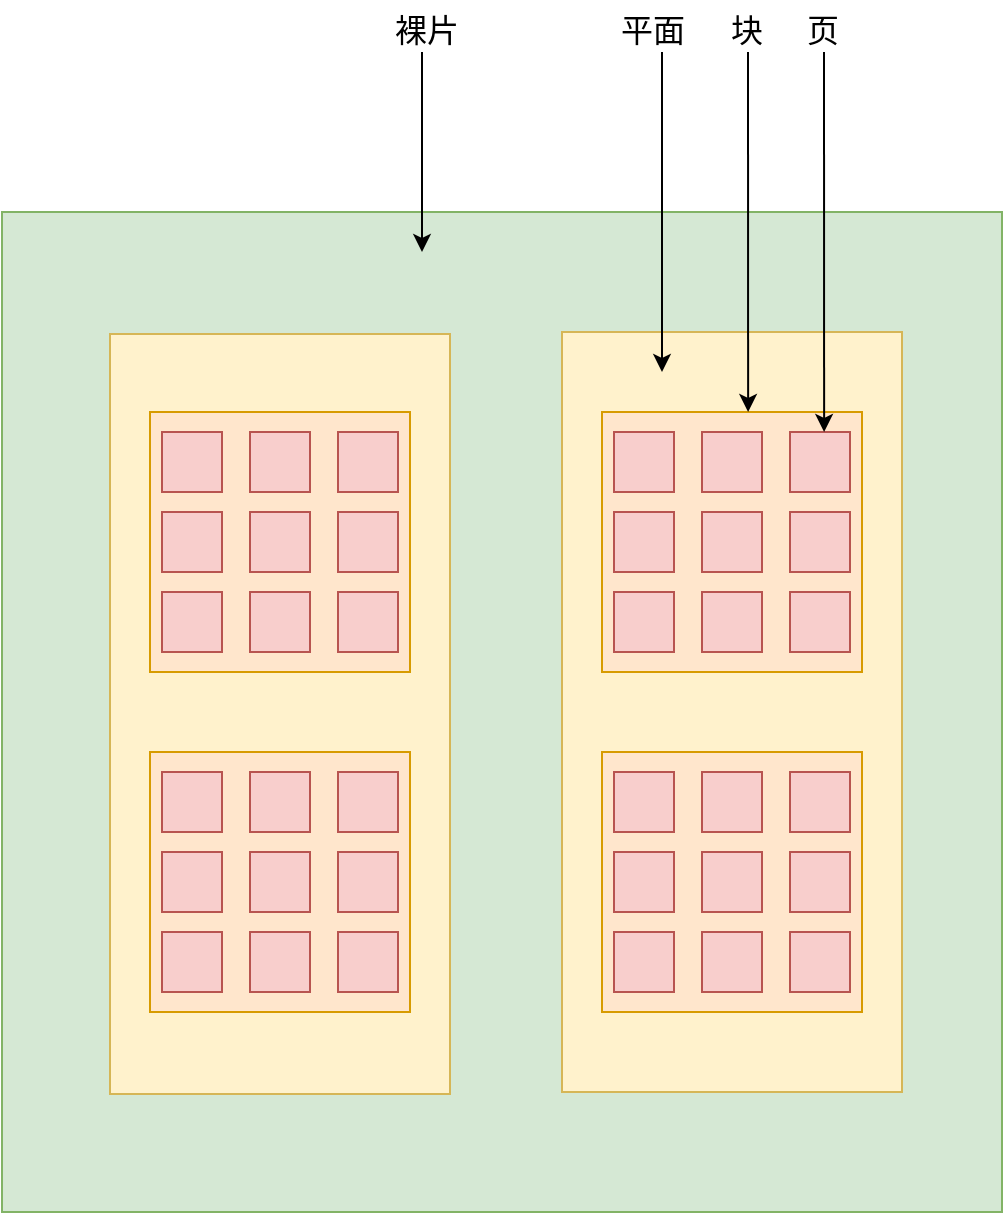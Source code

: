 <mxfile version="26.1.3">
  <diagram name="第 1 页" id="Sh6y62a-F3bQl_kos-TJ">
    <mxGraphModel dx="1434" dy="746" grid="1" gridSize="10" guides="1" tooltips="1" connect="1" arrows="1" fold="1" page="1" pageScale="1" pageWidth="827" pageHeight="1169" math="0" shadow="0">
      <root>
        <mxCell id="0" />
        <mxCell id="1" parent="0" />
        <mxCell id="22xPlW7fjowRlKvSKREV-1" value="" style="whiteSpace=wrap;html=1;aspect=fixed;fillColor=#d5e8d4;strokeColor=#82b366;fontSize=16;" vertex="1" parent="1">
          <mxGeometry x="260" y="160" width="500" height="500" as="geometry" />
        </mxCell>
        <mxCell id="22xPlW7fjowRlKvSKREV-2" value="" style="endArrow=classic;html=1;rounded=0;fontSize=16;" edge="1" parent="1">
          <mxGeometry width="50" height="50" relative="1" as="geometry">
            <mxPoint x="470" y="80" as="sourcePoint" />
            <mxPoint x="470" y="180" as="targetPoint" />
          </mxGeometry>
        </mxCell>
        <mxCell id="22xPlW7fjowRlKvSKREV-3" value="裸片" style="text;html=1;align=center;verticalAlign=middle;resizable=0;points=[];autosize=1;strokeColor=none;fillColor=none;fontSize=16;" vertex="1" parent="1">
          <mxGeometry x="442" y="54" width="60" height="30" as="geometry" />
        </mxCell>
        <mxCell id="22xPlW7fjowRlKvSKREV-4" value="" style="whiteSpace=wrap;html=1;fillColor=#fff2cc;strokeColor=#d6b656;fontSize=16;" vertex="1" parent="1">
          <mxGeometry x="314" y="221" width="170" height="380" as="geometry" />
        </mxCell>
        <mxCell id="22xPlW7fjowRlKvSKREV-5" value="" style="whiteSpace=wrap;html=1;fillColor=#fff2cc;strokeColor=#d6b656;fontSize=16;" vertex="1" parent="1">
          <mxGeometry x="540" y="220" width="170" height="380" as="geometry" />
        </mxCell>
        <mxCell id="22xPlW7fjowRlKvSKREV-6" value="" style="endArrow=classic;html=1;rounded=0;fontSize=16;" edge="1" parent="1">
          <mxGeometry width="50" height="50" relative="1" as="geometry">
            <mxPoint x="590" y="80" as="sourcePoint" />
            <mxPoint x="590" y="240" as="targetPoint" />
          </mxGeometry>
        </mxCell>
        <mxCell id="22xPlW7fjowRlKvSKREV-7" value="平面" style="text;html=1;align=center;verticalAlign=middle;resizable=0;points=[];autosize=1;strokeColor=none;fillColor=none;fontSize=16;" vertex="1" parent="1">
          <mxGeometry x="555" y="54" width="60" height="30" as="geometry" />
        </mxCell>
        <mxCell id="22xPlW7fjowRlKvSKREV-21" value="" style="group;fontSize=16;" vertex="1" connectable="0" parent="1">
          <mxGeometry x="334" y="260" width="130" height="130" as="geometry" />
        </mxCell>
        <mxCell id="22xPlW7fjowRlKvSKREV-8" value="" style="whiteSpace=wrap;html=1;aspect=fixed;fillColor=#ffe6cc;strokeColor=#d79b00;fontSize=16;" vertex="1" parent="22xPlW7fjowRlKvSKREV-21">
          <mxGeometry width="130" height="130" as="geometry" />
        </mxCell>
        <mxCell id="22xPlW7fjowRlKvSKREV-9" value="" style="whiteSpace=wrap;html=1;aspect=fixed;fillColor=#f8cecc;strokeColor=#b85450;fontSize=16;" vertex="1" parent="22xPlW7fjowRlKvSKREV-21">
          <mxGeometry x="6" y="10" width="30" height="30" as="geometry" />
        </mxCell>
        <mxCell id="22xPlW7fjowRlKvSKREV-10" value="" style="whiteSpace=wrap;html=1;aspect=fixed;fillColor=#f8cecc;strokeColor=#b85450;fontSize=16;" vertex="1" parent="22xPlW7fjowRlKvSKREV-21">
          <mxGeometry x="50" y="10" width="30" height="30" as="geometry" />
        </mxCell>
        <mxCell id="22xPlW7fjowRlKvSKREV-11" value="" style="whiteSpace=wrap;html=1;aspect=fixed;fillColor=#f8cecc;strokeColor=#b85450;fontSize=16;" vertex="1" parent="22xPlW7fjowRlKvSKREV-21">
          <mxGeometry x="94" y="10" width="30" height="30" as="geometry" />
        </mxCell>
        <mxCell id="22xPlW7fjowRlKvSKREV-13" value="" style="whiteSpace=wrap;html=1;aspect=fixed;fillColor=#f8cecc;strokeColor=#b85450;fontSize=16;" vertex="1" parent="22xPlW7fjowRlKvSKREV-21">
          <mxGeometry x="6" y="50" width="30" height="30" as="geometry" />
        </mxCell>
        <mxCell id="22xPlW7fjowRlKvSKREV-14" value="" style="whiteSpace=wrap;html=1;aspect=fixed;fillColor=#f8cecc;strokeColor=#b85450;fontSize=16;" vertex="1" parent="22xPlW7fjowRlKvSKREV-21">
          <mxGeometry x="6" y="90" width="30" height="30" as="geometry" />
        </mxCell>
        <mxCell id="22xPlW7fjowRlKvSKREV-15" value="" style="whiteSpace=wrap;html=1;aspect=fixed;fillColor=#f8cecc;strokeColor=#b85450;fontSize=16;" vertex="1" parent="22xPlW7fjowRlKvSKREV-21">
          <mxGeometry x="50" y="50" width="30" height="30" as="geometry" />
        </mxCell>
        <mxCell id="22xPlW7fjowRlKvSKREV-16" value="" style="whiteSpace=wrap;html=1;aspect=fixed;fillColor=#f8cecc;strokeColor=#b85450;fontSize=16;" vertex="1" parent="22xPlW7fjowRlKvSKREV-21">
          <mxGeometry x="50" y="90" width="30" height="30" as="geometry" />
        </mxCell>
        <mxCell id="22xPlW7fjowRlKvSKREV-17" value="" style="whiteSpace=wrap;html=1;aspect=fixed;fillColor=#f8cecc;strokeColor=#b85450;fontSize=16;" vertex="1" parent="22xPlW7fjowRlKvSKREV-21">
          <mxGeometry x="94" y="50" width="30" height="30" as="geometry" />
        </mxCell>
        <mxCell id="22xPlW7fjowRlKvSKREV-18" value="" style="whiteSpace=wrap;html=1;aspect=fixed;fillColor=#f8cecc;strokeColor=#b85450;fontSize=16;" vertex="1" parent="22xPlW7fjowRlKvSKREV-21">
          <mxGeometry x="94" y="90" width="30" height="30" as="geometry" />
        </mxCell>
        <mxCell id="22xPlW7fjowRlKvSKREV-22" value="" style="group;fontSize=16;" vertex="1" connectable="0" parent="1">
          <mxGeometry x="334" y="430" width="130" height="130" as="geometry" />
        </mxCell>
        <mxCell id="22xPlW7fjowRlKvSKREV-23" value="" style="whiteSpace=wrap;html=1;aspect=fixed;fillColor=#ffe6cc;strokeColor=#d79b00;fontSize=16;" vertex="1" parent="22xPlW7fjowRlKvSKREV-22">
          <mxGeometry width="130" height="130" as="geometry" />
        </mxCell>
        <mxCell id="22xPlW7fjowRlKvSKREV-24" value="" style="whiteSpace=wrap;html=1;aspect=fixed;fillColor=#f8cecc;strokeColor=#b85450;fontSize=16;" vertex="1" parent="22xPlW7fjowRlKvSKREV-22">
          <mxGeometry x="6" y="10" width="30" height="30" as="geometry" />
        </mxCell>
        <mxCell id="22xPlW7fjowRlKvSKREV-25" value="" style="whiteSpace=wrap;html=1;aspect=fixed;fillColor=#f8cecc;strokeColor=#b85450;fontSize=16;" vertex="1" parent="22xPlW7fjowRlKvSKREV-22">
          <mxGeometry x="50" y="10" width="30" height="30" as="geometry" />
        </mxCell>
        <mxCell id="22xPlW7fjowRlKvSKREV-26" value="" style="whiteSpace=wrap;html=1;aspect=fixed;fillColor=#f8cecc;strokeColor=#b85450;fontSize=16;" vertex="1" parent="22xPlW7fjowRlKvSKREV-22">
          <mxGeometry x="94" y="10" width="30" height="30" as="geometry" />
        </mxCell>
        <mxCell id="22xPlW7fjowRlKvSKREV-27" value="" style="whiteSpace=wrap;html=1;aspect=fixed;fillColor=#f8cecc;strokeColor=#b85450;fontSize=16;" vertex="1" parent="22xPlW7fjowRlKvSKREV-22">
          <mxGeometry x="6" y="50" width="30" height="30" as="geometry" />
        </mxCell>
        <mxCell id="22xPlW7fjowRlKvSKREV-28" value="" style="whiteSpace=wrap;html=1;aspect=fixed;fillColor=#f8cecc;strokeColor=#b85450;fontSize=16;" vertex="1" parent="22xPlW7fjowRlKvSKREV-22">
          <mxGeometry x="6" y="90" width="30" height="30" as="geometry" />
        </mxCell>
        <mxCell id="22xPlW7fjowRlKvSKREV-29" value="" style="whiteSpace=wrap;html=1;aspect=fixed;fillColor=#f8cecc;strokeColor=#b85450;fontSize=16;" vertex="1" parent="22xPlW7fjowRlKvSKREV-22">
          <mxGeometry x="50" y="50" width="30" height="30" as="geometry" />
        </mxCell>
        <mxCell id="22xPlW7fjowRlKvSKREV-30" value="" style="whiteSpace=wrap;html=1;aspect=fixed;fillColor=#f8cecc;strokeColor=#b85450;fontSize=16;" vertex="1" parent="22xPlW7fjowRlKvSKREV-22">
          <mxGeometry x="50" y="90" width="30" height="30" as="geometry" />
        </mxCell>
        <mxCell id="22xPlW7fjowRlKvSKREV-31" value="" style="whiteSpace=wrap;html=1;aspect=fixed;fillColor=#f8cecc;strokeColor=#b85450;fontSize=16;" vertex="1" parent="22xPlW7fjowRlKvSKREV-22">
          <mxGeometry x="94" y="50" width="30" height="30" as="geometry" />
        </mxCell>
        <mxCell id="22xPlW7fjowRlKvSKREV-32" value="" style="whiteSpace=wrap;html=1;aspect=fixed;fillColor=#f8cecc;strokeColor=#b85450;fontSize=16;" vertex="1" parent="22xPlW7fjowRlKvSKREV-22">
          <mxGeometry x="94" y="90" width="30" height="30" as="geometry" />
        </mxCell>
        <mxCell id="22xPlW7fjowRlKvSKREV-34" value="" style="group;fontSize=16;" vertex="1" connectable="0" parent="1">
          <mxGeometry x="560" y="260" width="130" height="130" as="geometry" />
        </mxCell>
        <mxCell id="22xPlW7fjowRlKvSKREV-35" value="" style="whiteSpace=wrap;html=1;aspect=fixed;fillColor=#ffe6cc;strokeColor=#d79b00;fontSize=16;" vertex="1" parent="22xPlW7fjowRlKvSKREV-34">
          <mxGeometry width="130" height="130" as="geometry" />
        </mxCell>
        <mxCell id="22xPlW7fjowRlKvSKREV-36" value="" style="whiteSpace=wrap;html=1;aspect=fixed;fillColor=#f8cecc;strokeColor=#b85450;fontSize=16;" vertex="1" parent="22xPlW7fjowRlKvSKREV-34">
          <mxGeometry x="6" y="10" width="30" height="30" as="geometry" />
        </mxCell>
        <mxCell id="22xPlW7fjowRlKvSKREV-37" value="" style="whiteSpace=wrap;html=1;aspect=fixed;fillColor=#f8cecc;strokeColor=#b85450;fontSize=16;" vertex="1" parent="22xPlW7fjowRlKvSKREV-34">
          <mxGeometry x="50" y="10" width="30" height="30" as="geometry" />
        </mxCell>
        <mxCell id="22xPlW7fjowRlKvSKREV-38" value="" style="whiteSpace=wrap;html=1;aspect=fixed;fillColor=#f8cecc;strokeColor=#b85450;fontSize=16;" vertex="1" parent="22xPlW7fjowRlKvSKREV-34">
          <mxGeometry x="94" y="10" width="30" height="30" as="geometry" />
        </mxCell>
        <mxCell id="22xPlW7fjowRlKvSKREV-39" value="" style="whiteSpace=wrap;html=1;aspect=fixed;fillColor=#f8cecc;strokeColor=#b85450;fontSize=16;" vertex="1" parent="22xPlW7fjowRlKvSKREV-34">
          <mxGeometry x="6" y="50" width="30" height="30" as="geometry" />
        </mxCell>
        <mxCell id="22xPlW7fjowRlKvSKREV-40" value="" style="whiteSpace=wrap;html=1;aspect=fixed;fillColor=#f8cecc;strokeColor=#b85450;fontSize=16;" vertex="1" parent="22xPlW7fjowRlKvSKREV-34">
          <mxGeometry x="6" y="90" width="30" height="30" as="geometry" />
        </mxCell>
        <mxCell id="22xPlW7fjowRlKvSKREV-41" value="" style="whiteSpace=wrap;html=1;aspect=fixed;fillColor=#f8cecc;strokeColor=#b85450;fontSize=16;" vertex="1" parent="22xPlW7fjowRlKvSKREV-34">
          <mxGeometry x="50" y="50" width="30" height="30" as="geometry" />
        </mxCell>
        <mxCell id="22xPlW7fjowRlKvSKREV-42" value="" style="whiteSpace=wrap;html=1;aspect=fixed;fillColor=#f8cecc;strokeColor=#b85450;fontSize=16;" vertex="1" parent="22xPlW7fjowRlKvSKREV-34">
          <mxGeometry x="50" y="90" width="30" height="30" as="geometry" />
        </mxCell>
        <mxCell id="22xPlW7fjowRlKvSKREV-43" value="" style="whiteSpace=wrap;html=1;aspect=fixed;fillColor=#f8cecc;strokeColor=#b85450;fontSize=16;" vertex="1" parent="22xPlW7fjowRlKvSKREV-34">
          <mxGeometry x="94" y="50" width="30" height="30" as="geometry" />
        </mxCell>
        <mxCell id="22xPlW7fjowRlKvSKREV-44" value="" style="whiteSpace=wrap;html=1;aspect=fixed;fillColor=#f8cecc;strokeColor=#b85450;fontSize=16;" vertex="1" parent="22xPlW7fjowRlKvSKREV-34">
          <mxGeometry x="94" y="90" width="30" height="30" as="geometry" />
        </mxCell>
        <mxCell id="22xPlW7fjowRlKvSKREV-45" value="" style="group;fontSize=16;" vertex="1" connectable="0" parent="1">
          <mxGeometry x="560" y="430" width="130" height="130" as="geometry" />
        </mxCell>
        <mxCell id="22xPlW7fjowRlKvSKREV-46" value="" style="whiteSpace=wrap;html=1;aspect=fixed;fillColor=#ffe6cc;strokeColor=#d79b00;fontSize=16;" vertex="1" parent="22xPlW7fjowRlKvSKREV-45">
          <mxGeometry width="130" height="130" as="geometry" />
        </mxCell>
        <mxCell id="22xPlW7fjowRlKvSKREV-47" value="" style="whiteSpace=wrap;html=1;aspect=fixed;fillColor=#f8cecc;strokeColor=#b85450;fontSize=16;" vertex="1" parent="22xPlW7fjowRlKvSKREV-45">
          <mxGeometry x="6" y="10" width="30" height="30" as="geometry" />
        </mxCell>
        <mxCell id="22xPlW7fjowRlKvSKREV-48" value="" style="whiteSpace=wrap;html=1;aspect=fixed;fillColor=#f8cecc;strokeColor=#b85450;fontSize=16;" vertex="1" parent="22xPlW7fjowRlKvSKREV-45">
          <mxGeometry x="50" y="10" width="30" height="30" as="geometry" />
        </mxCell>
        <mxCell id="22xPlW7fjowRlKvSKREV-49" value="" style="whiteSpace=wrap;html=1;aspect=fixed;fillColor=#f8cecc;strokeColor=#b85450;fontSize=16;" vertex="1" parent="22xPlW7fjowRlKvSKREV-45">
          <mxGeometry x="94" y="10" width="30" height="30" as="geometry" />
        </mxCell>
        <mxCell id="22xPlW7fjowRlKvSKREV-50" value="" style="whiteSpace=wrap;html=1;aspect=fixed;fillColor=#f8cecc;strokeColor=#b85450;fontSize=16;" vertex="1" parent="22xPlW7fjowRlKvSKREV-45">
          <mxGeometry x="6" y="50" width="30" height="30" as="geometry" />
        </mxCell>
        <mxCell id="22xPlW7fjowRlKvSKREV-51" value="" style="whiteSpace=wrap;html=1;aspect=fixed;fillColor=#f8cecc;strokeColor=#b85450;fontSize=16;" vertex="1" parent="22xPlW7fjowRlKvSKREV-45">
          <mxGeometry x="6" y="90" width="30" height="30" as="geometry" />
        </mxCell>
        <mxCell id="22xPlW7fjowRlKvSKREV-52" value="" style="whiteSpace=wrap;html=1;aspect=fixed;fillColor=#f8cecc;strokeColor=#b85450;fontSize=16;" vertex="1" parent="22xPlW7fjowRlKvSKREV-45">
          <mxGeometry x="50" y="50" width="30" height="30" as="geometry" />
        </mxCell>
        <mxCell id="22xPlW7fjowRlKvSKREV-53" value="" style="whiteSpace=wrap;html=1;aspect=fixed;fillColor=#f8cecc;strokeColor=#b85450;fontSize=16;" vertex="1" parent="22xPlW7fjowRlKvSKREV-45">
          <mxGeometry x="50" y="90" width="30" height="30" as="geometry" />
        </mxCell>
        <mxCell id="22xPlW7fjowRlKvSKREV-54" value="" style="whiteSpace=wrap;html=1;aspect=fixed;fillColor=#f8cecc;strokeColor=#b85450;fontSize=16;" vertex="1" parent="22xPlW7fjowRlKvSKREV-45">
          <mxGeometry x="94" y="50" width="30" height="30" as="geometry" />
        </mxCell>
        <mxCell id="22xPlW7fjowRlKvSKREV-55" value="" style="whiteSpace=wrap;html=1;aspect=fixed;fillColor=#f8cecc;strokeColor=#b85450;fontSize=16;" vertex="1" parent="22xPlW7fjowRlKvSKREV-45">
          <mxGeometry x="94" y="90" width="30" height="30" as="geometry" />
        </mxCell>
        <mxCell id="22xPlW7fjowRlKvSKREV-57" value="" style="endArrow=classic;html=1;rounded=0;entryX=0.562;entryY=0.023;entryDx=0;entryDy=0;entryPerimeter=0;fontSize=16;" edge="1" parent="1">
          <mxGeometry width="50" height="50" relative="1" as="geometry">
            <mxPoint x="633" y="80" as="sourcePoint" />
            <mxPoint x="633.06" y="259.99" as="targetPoint" />
          </mxGeometry>
        </mxCell>
        <mxCell id="22xPlW7fjowRlKvSKREV-58" value="块" style="text;html=1;align=center;verticalAlign=middle;resizable=0;points=[];autosize=1;strokeColor=none;fillColor=none;fontSize=16;" vertex="1" parent="1">
          <mxGeometry x="612" y="54" width="40" height="30" as="geometry" />
        </mxCell>
        <mxCell id="22xPlW7fjowRlKvSKREV-59" value="" style="endArrow=classic;html=1;rounded=0;entryX=0.562;entryY=0.023;entryDx=0;entryDy=0;entryPerimeter=0;fontSize=16;" edge="1" parent="1">
          <mxGeometry width="50" height="50" relative="1" as="geometry">
            <mxPoint x="671" y="80" as="sourcePoint" />
            <mxPoint x="671.06" y="269.99" as="targetPoint" />
          </mxGeometry>
        </mxCell>
        <mxCell id="22xPlW7fjowRlKvSKREV-60" value="页" style="text;html=1;align=center;verticalAlign=middle;resizable=0;points=[];autosize=1;strokeColor=none;fillColor=none;fontSize=16;" vertex="1" parent="1">
          <mxGeometry x="650" y="54" width="40" height="30" as="geometry" />
        </mxCell>
      </root>
    </mxGraphModel>
  </diagram>
</mxfile>
